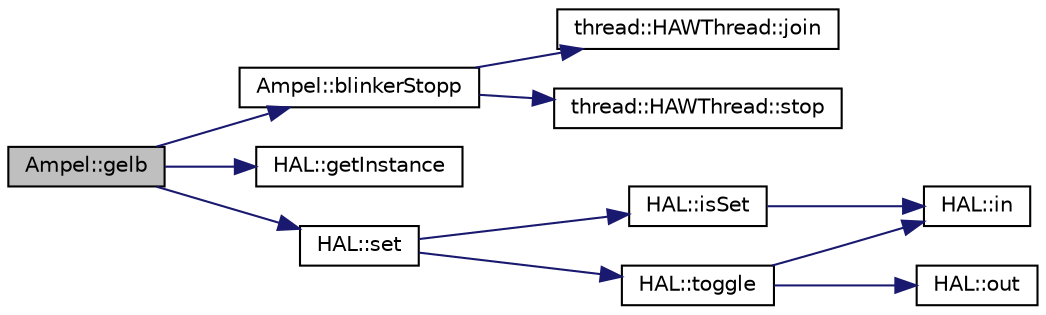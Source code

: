 digraph "Ampel::gelb"
{
  edge [fontname="Helvetica",fontsize="10",labelfontname="Helvetica",labelfontsize="10"];
  node [fontname="Helvetica",fontsize="10",shape=record];
  rankdir="LR";
  Node1 [label="Ampel::gelb",height=0.2,width=0.4,color="black", fillcolor="grey75", style="filled" fontcolor="black"];
  Node1 -> Node2 [color="midnightblue",fontsize="10",style="solid",fontname="Helvetica"];
  Node2 [label="Ampel::blinkerStopp",height=0.2,width=0.4,color="black", fillcolor="white", style="filled",URL="$class_ampel.html#aa1674c2cb33ef10588a9486c18f9948c"];
  Node2 -> Node3 [color="midnightblue",fontsize="10",style="solid",fontname="Helvetica"];
  Node3 [label="thread::HAWThread::join",height=0.2,width=0.4,color="black", fillcolor="white", style="filled",URL="$classthread_1_1_h_a_w_thread.html#a4732efa3445c499f1723971acc07863f"];
  Node2 -> Node4 [color="midnightblue",fontsize="10",style="solid",fontname="Helvetica"];
  Node4 [label="thread::HAWThread::stop",height=0.2,width=0.4,color="black", fillcolor="white", style="filled",URL="$classthread_1_1_h_a_w_thread.html#ae8a89c83fd7e9b9a712c19f636ab2638"];
  Node1 -> Node5 [color="midnightblue",fontsize="10",style="solid",fontname="Helvetica"];
  Node5 [label="HAL::getInstance",height=0.2,width=0.4,color="black", fillcolor="white", style="filled",URL="$class_h_a_l.html#a16c6da333746b6c43268051a96ed8eae"];
  Node1 -> Node6 [color="midnightblue",fontsize="10",style="solid",fontname="Helvetica"];
  Node6 [label="HAL::set",height=0.2,width=0.4,color="black", fillcolor="white", style="filled",URL="$class_h_a_l.html#a18858af674f3a3caf6d10dfabbde265c"];
  Node6 -> Node7 [color="midnightblue",fontsize="10",style="solid",fontname="Helvetica"];
  Node7 [label="HAL::isSet",height=0.2,width=0.4,color="black", fillcolor="white", style="filled",URL="$class_h_a_l.html#a18077f070cc378fff4a13d1a799385c5"];
  Node7 -> Node8 [color="midnightblue",fontsize="10",style="solid",fontname="Helvetica"];
  Node8 [label="HAL::in",height=0.2,width=0.4,color="black", fillcolor="white", style="filled",URL="$class_h_a_l.html#ac8f92254b23b94d7b424cdcaccc9981a"];
  Node6 -> Node9 [color="midnightblue",fontsize="10",style="solid",fontname="Helvetica"];
  Node9 [label="HAL::toggle",height=0.2,width=0.4,color="black", fillcolor="white", style="filled",URL="$class_h_a_l.html#a021d96724f06e21abc60b5243411d0e8"];
  Node9 -> Node10 [color="midnightblue",fontsize="10",style="solid",fontname="Helvetica"];
  Node10 [label="HAL::out",height=0.2,width=0.4,color="black", fillcolor="white", style="filled",URL="$class_h_a_l.html#a276e92a943c7a0fa833d61c8181cc5cd"];
  Node9 -> Node8 [color="midnightblue",fontsize="10",style="solid",fontname="Helvetica"];
}

